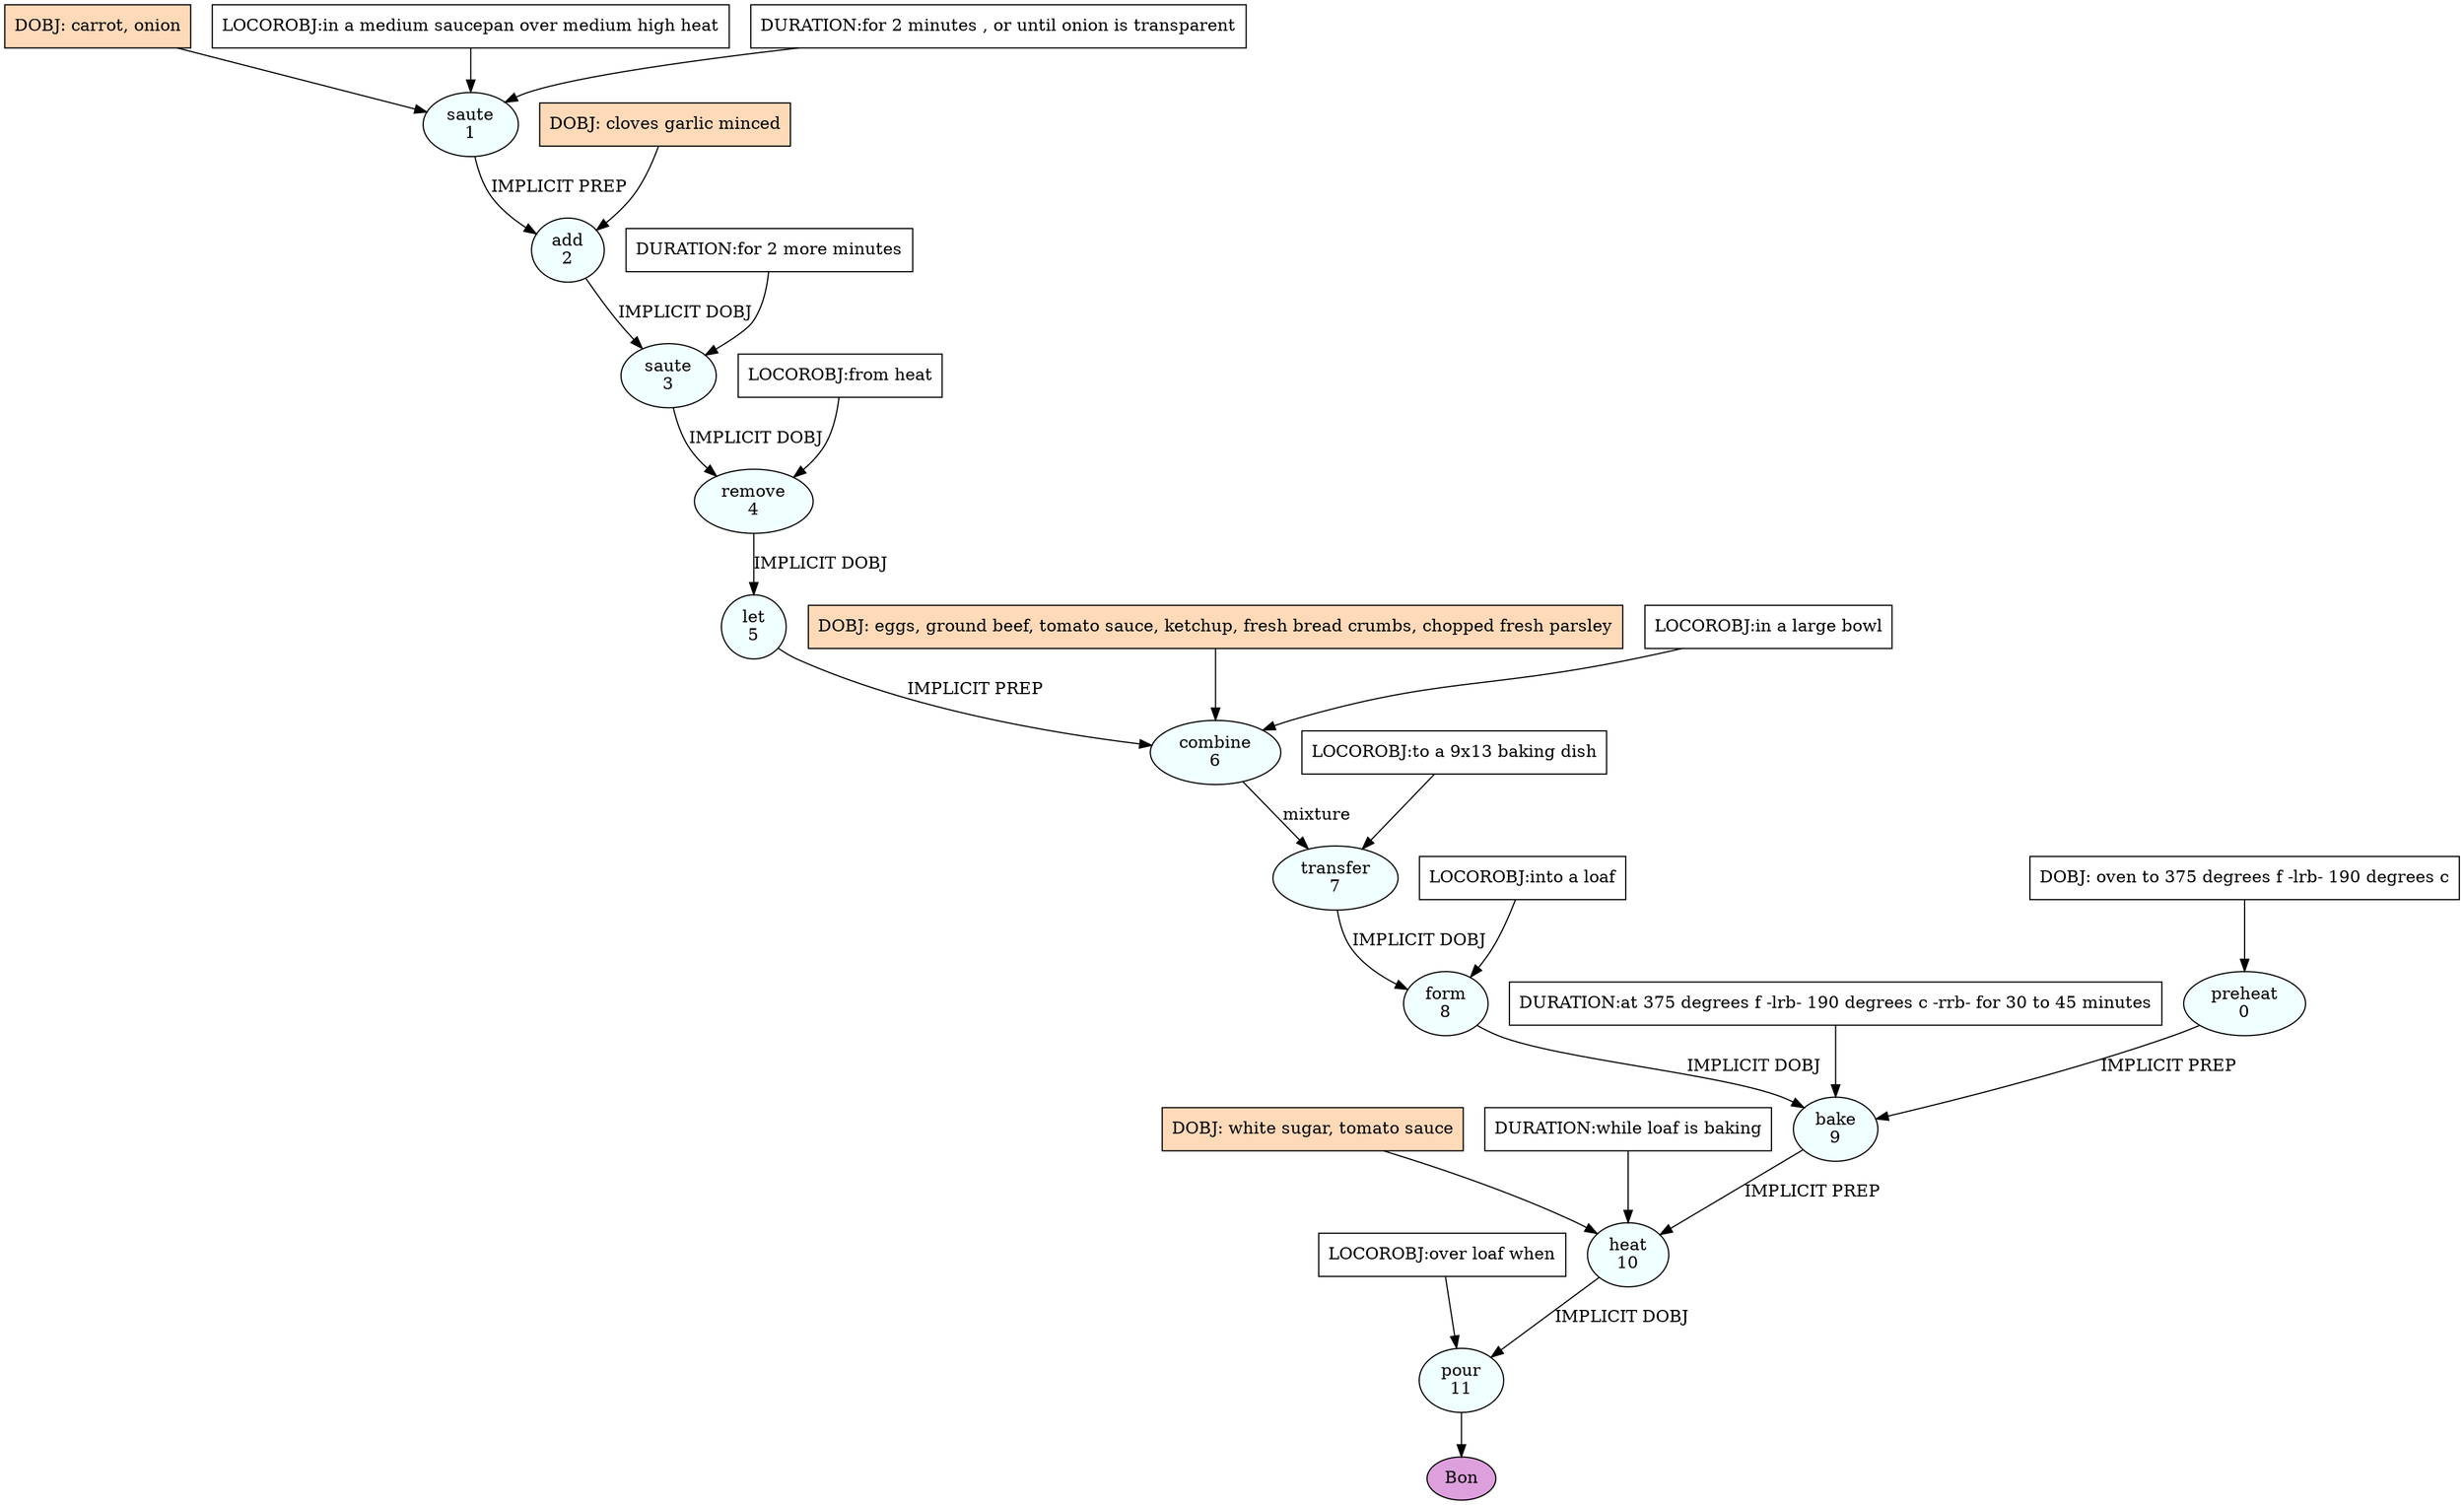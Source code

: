 digraph recipe {
E0[label="preheat
0", shape=oval, style=filled, fillcolor=azure]
E1[label="saute
1", shape=oval, style=filled, fillcolor=azure]
E2[label="add
2", shape=oval, style=filled, fillcolor=azure]
E3[label="saute
3", shape=oval, style=filled, fillcolor=azure]
E4[label="remove
4", shape=oval, style=filled, fillcolor=azure]
E5[label="let
5", shape=oval, style=filled, fillcolor=azure]
E6[label="combine
6", shape=oval, style=filled, fillcolor=azure]
E7[label="transfer
7", shape=oval, style=filled, fillcolor=azure]
E8[label="form
8", shape=oval, style=filled, fillcolor=azure]
E9[label="bake
9", shape=oval, style=filled, fillcolor=azure]
E10[label="heat
10", shape=oval, style=filled, fillcolor=azure]
E11[label="pour
11", shape=oval, style=filled, fillcolor=azure]
D0[label="DOBJ: oven to 375 degrees f -lrb- 190 degrees c", shape=box, style=filled, fillcolor=white]
D0 -> E0
D1[label="DOBJ: carrot, onion", shape=box, style=filled, fillcolor=peachpuff]
D1 -> E1
P1_0[label="LOCOROBJ:in a medium saucepan over medium high heat", shape=box, style=filled, fillcolor=white]
P1_0 -> E1
P1_1[label="DURATION:for 2 minutes , or until onion is transparent", shape=box, style=filled, fillcolor=white]
P1_1 -> E1
D2_ing[label="DOBJ: cloves garlic minced", shape=box, style=filled, fillcolor=peachpuff]
D2_ing -> E2
E1 -> E2 [label="IMPLICIT PREP"]
E2 -> E3 [label="IMPLICIT DOBJ"]
P3_0_0[label="DURATION:for 2 more minutes", shape=box, style=filled, fillcolor=white]
P3_0_0 -> E3
E3 -> E4 [label="IMPLICIT DOBJ"]
P4_0_0[label="LOCOROBJ:from heat", shape=box, style=filled, fillcolor=white]
P4_0_0 -> E4
E4 -> E5 [label="IMPLICIT DOBJ"]
D6_ing[label="DOBJ: eggs, ground beef, tomato sauce, ketchup, fresh bread crumbs, chopped fresh parsley", shape=box, style=filled, fillcolor=peachpuff]
D6_ing -> E6
E5 -> E6 [label="IMPLICIT PREP"]
P6_1_0[label="LOCOROBJ:in a large bowl", shape=box, style=filled, fillcolor=white]
P6_1_0 -> E6
E6 -> E7 [label="mixture"]
P7_0_0[label="LOCOROBJ:to a 9x13 baking dish", shape=box, style=filled, fillcolor=white]
P7_0_0 -> E7
E7 -> E8 [label="IMPLICIT DOBJ"]
P8_0_0[label="LOCOROBJ:into a loaf", shape=box, style=filled, fillcolor=white]
P8_0_0 -> E8
E8 -> E9 [label="IMPLICIT DOBJ"]
E0 -> E9 [label="IMPLICIT PREP"]
P9_1_0[label="DURATION:at 375 degrees f -lrb- 190 degrees c -rrb- for 30 to 45 minutes", shape=box, style=filled, fillcolor=white]
P9_1_0 -> E9
D10_ing[label="DOBJ: white sugar, tomato sauce", shape=box, style=filled, fillcolor=peachpuff]
D10_ing -> E10
E9 -> E10 [label="IMPLICIT PREP"]
P10_1_0[label="DURATION:while loaf is baking", shape=box, style=filled, fillcolor=white]
P10_1_0 -> E10
E10 -> E11 [label="IMPLICIT DOBJ"]
P11_0_0[label="LOCOROBJ:over loaf when", shape=box, style=filled, fillcolor=white]
P11_0_0 -> E11
EOR[label="Bon", shape=oval, style=filled, fillcolor=plum]
E11 -> EOR
}
